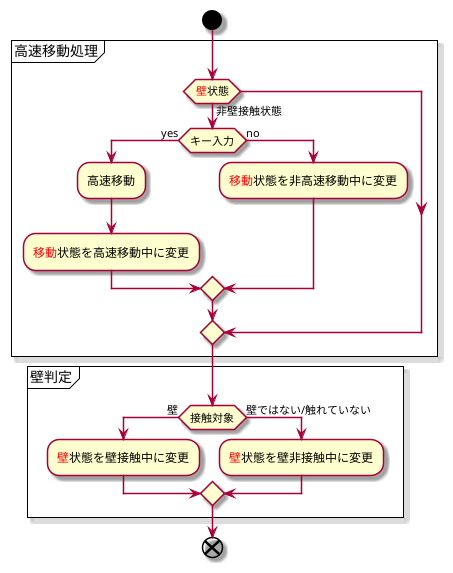@startuml

skin rose
start

partition 高速移動処理 {
  if (<font color="red">壁</font>状態) then (非壁接触状態)
    if (キー入力) then (yes)
      :高速移動;
      :<font color="red">移動</font>状態を高速移動中に変更;
    else (no)
      :<font color="red">移動</font>状態を非高速移動中に変更;
    endif
  else
  endif
}

partition 壁判定 {
  if (接触対象) then (壁)
    :<font color="red">壁</font>状態を壁接触中に変更;
  else (壁ではない/触れていない)
    :<font color="red">壁</font>状態を壁非接触中に変更;
  endif
}
end
@enduml